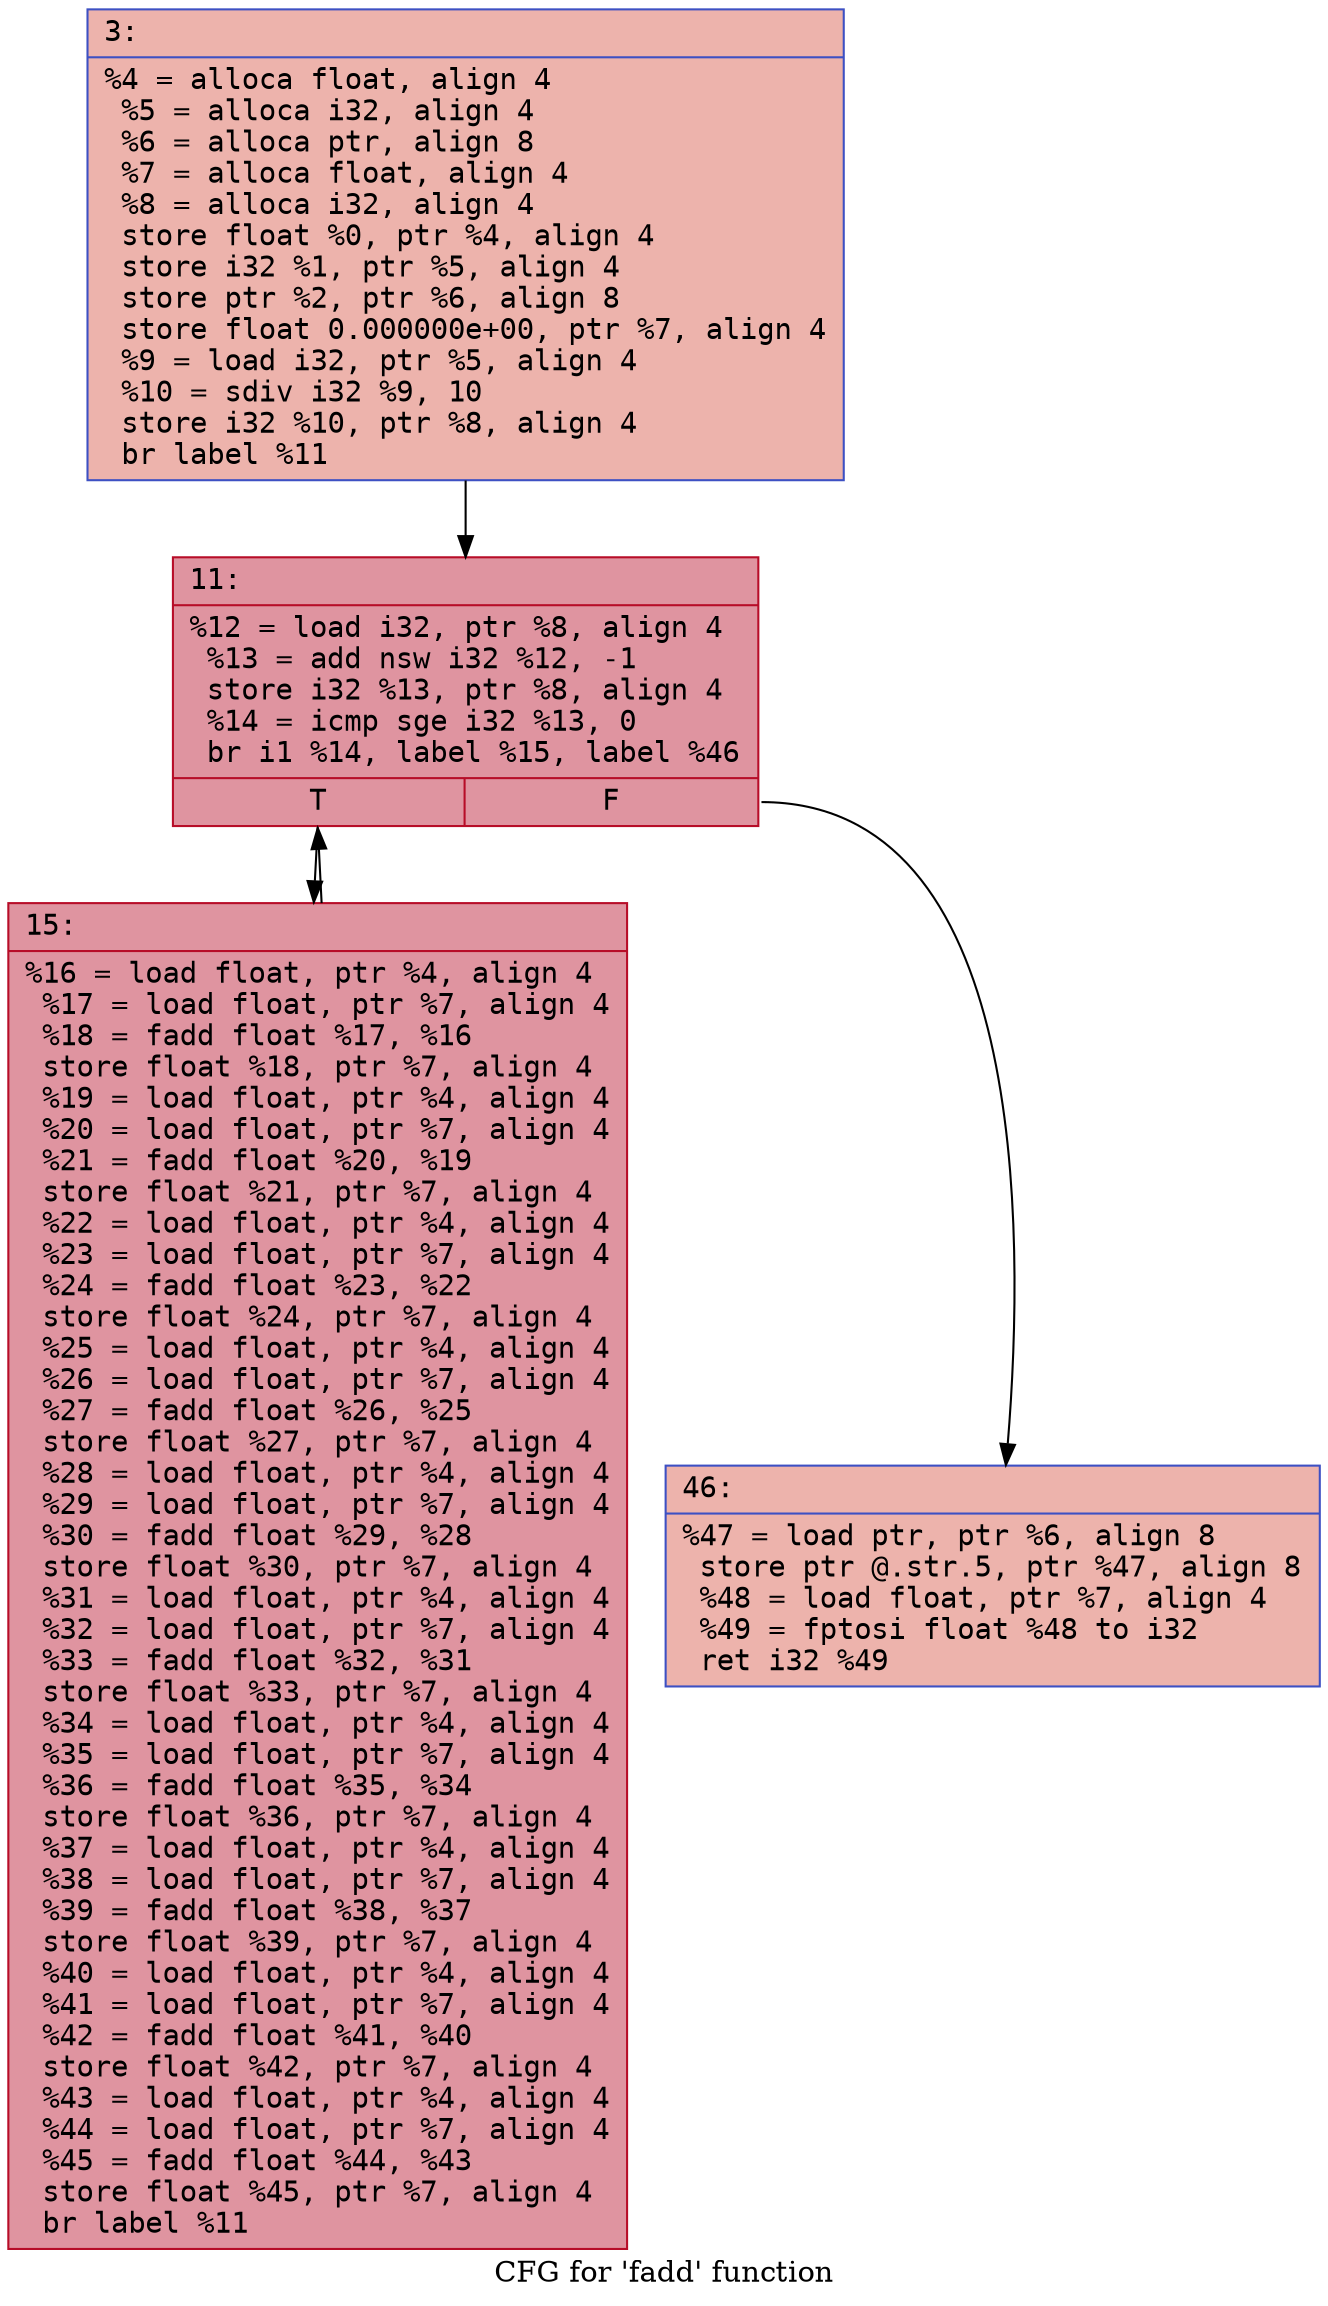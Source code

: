 digraph "CFG for 'fadd' function" {
	label="CFG for 'fadd' function";

	Node0x600003c46ad0 [shape=record,color="#3d50c3ff", style=filled, fillcolor="#d6524470" fontname="Courier",label="{3:\l|  %4 = alloca float, align 4\l  %5 = alloca i32, align 4\l  %6 = alloca ptr, align 8\l  %7 = alloca float, align 4\l  %8 = alloca i32, align 4\l  store float %0, ptr %4, align 4\l  store i32 %1, ptr %5, align 4\l  store ptr %2, ptr %6, align 8\l  store float 0.000000e+00, ptr %7, align 4\l  %9 = load i32, ptr %5, align 4\l  %10 = sdiv i32 %9, 10\l  store i32 %10, ptr %8, align 4\l  br label %11\l}"];
	Node0x600003c46ad0 -> Node0x600003c46b20[tooltip="3 -> 11\nProbability 100.00%" ];
	Node0x600003c46b20 [shape=record,color="#b70d28ff", style=filled, fillcolor="#b70d2870" fontname="Courier",label="{11:\l|  %12 = load i32, ptr %8, align 4\l  %13 = add nsw i32 %12, -1\l  store i32 %13, ptr %8, align 4\l  %14 = icmp sge i32 %13, 0\l  br i1 %14, label %15, label %46\l|{<s0>T|<s1>F}}"];
	Node0x600003c46b20:s0 -> Node0x600003c46b70[tooltip="11 -> 15\nProbability 96.88%" ];
	Node0x600003c46b20:s1 -> Node0x600003c46bc0[tooltip="11 -> 46\nProbability 3.12%" ];
	Node0x600003c46b70 [shape=record,color="#b70d28ff", style=filled, fillcolor="#b70d2870" fontname="Courier",label="{15:\l|  %16 = load float, ptr %4, align 4\l  %17 = load float, ptr %7, align 4\l  %18 = fadd float %17, %16\l  store float %18, ptr %7, align 4\l  %19 = load float, ptr %4, align 4\l  %20 = load float, ptr %7, align 4\l  %21 = fadd float %20, %19\l  store float %21, ptr %7, align 4\l  %22 = load float, ptr %4, align 4\l  %23 = load float, ptr %7, align 4\l  %24 = fadd float %23, %22\l  store float %24, ptr %7, align 4\l  %25 = load float, ptr %4, align 4\l  %26 = load float, ptr %7, align 4\l  %27 = fadd float %26, %25\l  store float %27, ptr %7, align 4\l  %28 = load float, ptr %4, align 4\l  %29 = load float, ptr %7, align 4\l  %30 = fadd float %29, %28\l  store float %30, ptr %7, align 4\l  %31 = load float, ptr %4, align 4\l  %32 = load float, ptr %7, align 4\l  %33 = fadd float %32, %31\l  store float %33, ptr %7, align 4\l  %34 = load float, ptr %4, align 4\l  %35 = load float, ptr %7, align 4\l  %36 = fadd float %35, %34\l  store float %36, ptr %7, align 4\l  %37 = load float, ptr %4, align 4\l  %38 = load float, ptr %7, align 4\l  %39 = fadd float %38, %37\l  store float %39, ptr %7, align 4\l  %40 = load float, ptr %4, align 4\l  %41 = load float, ptr %7, align 4\l  %42 = fadd float %41, %40\l  store float %42, ptr %7, align 4\l  %43 = load float, ptr %4, align 4\l  %44 = load float, ptr %7, align 4\l  %45 = fadd float %44, %43\l  store float %45, ptr %7, align 4\l  br label %11\l}"];
	Node0x600003c46b70 -> Node0x600003c46b20[tooltip="15 -> 11\nProbability 100.00%" ];
	Node0x600003c46bc0 [shape=record,color="#3d50c3ff", style=filled, fillcolor="#d6524470" fontname="Courier",label="{46:\l|  %47 = load ptr, ptr %6, align 8\l  store ptr @.str.5, ptr %47, align 8\l  %48 = load float, ptr %7, align 4\l  %49 = fptosi float %48 to i32\l  ret i32 %49\l}"];
}
